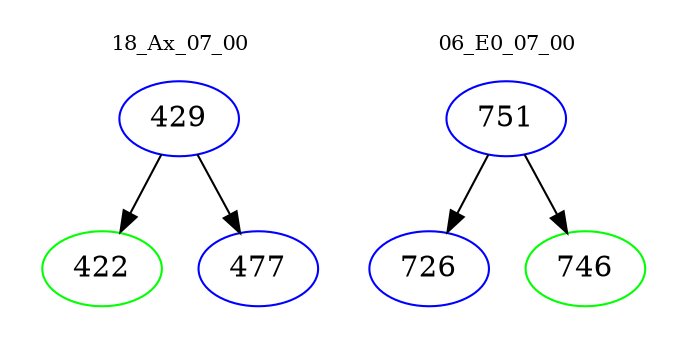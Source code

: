 digraph{
subgraph cluster_0 {
color = white
label = "18_Ax_07_00";
fontsize=10;
T0_429 [label="429", color="blue"]
T0_429 -> T0_422 [color="black"]
T0_422 [label="422", color="green"]
T0_429 -> T0_477 [color="black"]
T0_477 [label="477", color="blue"]
}
subgraph cluster_1 {
color = white
label = "06_E0_07_00";
fontsize=10;
T1_751 [label="751", color="blue"]
T1_751 -> T1_726 [color="black"]
T1_726 [label="726", color="blue"]
T1_751 -> T1_746 [color="black"]
T1_746 [label="746", color="green"]
}
}
